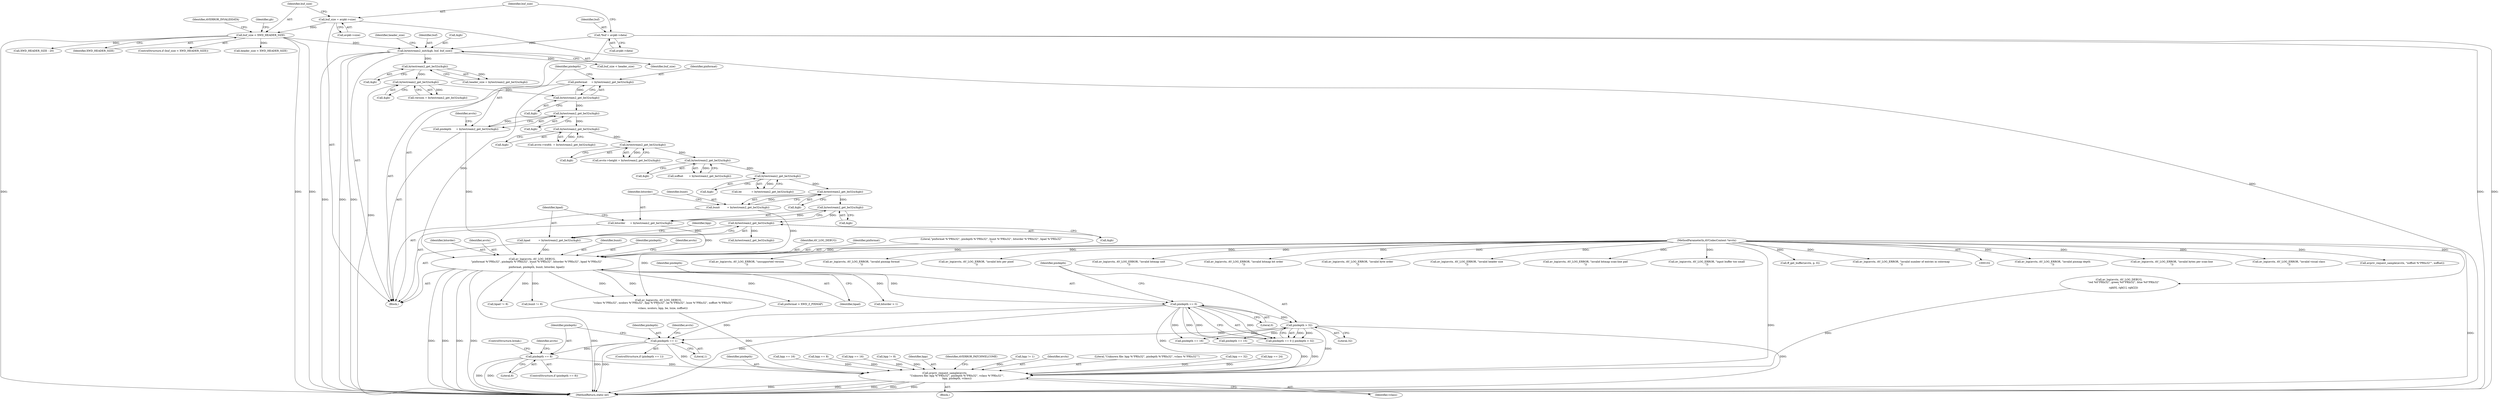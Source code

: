 digraph "1_FFmpeg_441026fcb13ac23aa10edc312bdacb6445a0ad06@del" {
"1000534" [label="(Call,pixdepth == 1)"];
"1000337" [label="(Call,pixdepth == 0)"];
"1000292" [label="(Call,av_log(avctx, AV_LOG_DEBUG,\n           \"pixformat %\"PRIu32\", pixdepth %\"PRIu32\", bunit %\"PRIu32\", bitorder %\"PRIu32\", bpad %\"PRIu32\"\n\",\n           pixformat, pixdepth, bunit, bitorder, bpad))"];
"1000103" [label="(MethodParameterIn,AVCodecContext *avctx)"];
"1000190" [label="(Call,pixformat     = bytestream2_get_be32u(&gb))"];
"1000192" [label="(Call,bytestream2_get_be32u(&gb))"];
"1000161" [label="(Call,bytestream2_get_be32u(&gb))"];
"1000156" [label="(Call,bytestream2_get_be32u(&gb))"];
"1000149" [label="(Call,bytestream2_init(&gb, buf, buf_size))"];
"1000113" [label="(Call,*buf = avpkt->data)"];
"1000144" [label="(Call,buf_size < XWD_HEADER_SIZE)"];
"1000121" [label="(Call,buf_size = avpkt->size)"];
"1000195" [label="(Call,pixdepth      = bytestream2_get_be32u(&gb))"];
"1000197" [label="(Call,bytestream2_get_be32u(&gb))"];
"1000224" [label="(Call,bunit         = bytestream2_get_be32u(&gb))"];
"1000226" [label="(Call,bytestream2_get_be32u(&gb))"];
"1000221" [label="(Call,bytestream2_get_be32u(&gb))"];
"1000216" [label="(Call,bytestream2_get_be32u(&gb))"];
"1000211" [label="(Call,bytestream2_get_be32u(&gb))"];
"1000204" [label="(Call,bytestream2_get_be32u(&gb))"];
"1000229" [label="(Call,bitorder      = bytestream2_get_be32u(&gb))"];
"1000231" [label="(Call,bytestream2_get_be32u(&gb))"];
"1000234" [label="(Call,bpad          = bytestream2_get_be32u(&gb))"];
"1000236" [label="(Call,bytestream2_get_be32u(&gb))"];
"1000340" [label="(Call,pixdepth > 32)"];
"1000545" [label="(Call,pixdepth == 8)"];
"1000847" [label="(Call,avpriv_request_sample(avctx,\n                              \"Unknown file: bpp %\"PRIu32\", pixdepth %\"PRIu32\", vclass %\"PRIu32\"\",\n                              bpp, pixdepth, vclass))"];
"1000232" [label="(Call,&gb)"];
"1000292" [label="(Call,av_log(avctx, AV_LOG_DEBUG,\n           \"pixformat %\"PRIu32\", pixdepth %\"PRIu32\", bunit %\"PRIu32\", bitorder %\"PRIu32\", bpad %\"PRIu32\"\n\",\n           pixformat, pixdepth, bunit, bitorder, bpad))"];
"1000177" [label="(Call,buf_size < header_size)"];
"1000240" [label="(Identifier,bpp)"];
"1000551" [label="(Identifier,avctx)"];
"1000851" [label="(Identifier,pixdepth)"];
"1000123" [label="(Call,avpkt->size)"];
"1000540" [label="(Identifier,avctx)"];
"1000344" [label="(Call,av_log(avctx, AV_LOG_ERROR, \"invalid pixmap depth\n\"))"];
"1000219" [label="(Call,be            = bytestream2_get_be32u(&gb))"];
"1000197" [label="(Call,bytestream2_get_be32u(&gb))"];
"1000477" [label="(Call,av_log(avctx, AV_LOG_ERROR, \"invalid bytes per scan-line\n\"))"];
"1000296" [label="(Identifier,pixformat)"];
"1000107" [label="(Block,)"];
"1000847" [label="(Call,avpriv_request_sample(avctx,\n                              \"Unknown file: bpp %\"PRIu32\", pixdepth %\"PRIu32\", vclass %\"PRIu32\"\",\n                              bpp, pixdepth, vclass))"];
"1000336" [label="(Call,pixdepth == 0 || pixdepth > 32)"];
"1000162" [label="(Call,&gb)"];
"1000198" [label="(Call,&gb)"];
"1000340" [label="(Call,pixdepth > 32)"];
"1000190" [label="(Call,pixformat     = bytestream2_get_be32u(&gb))"];
"1000535" [label="(Identifier,pixdepth)"];
"1000224" [label="(Call,bunit         = bytestream2_get_be32u(&gb))"];
"1000585" [label="(Call,bpp == 16)"];
"1000216" [label="(Call,bytestream2_get_be32u(&gb))"];
"1000236" [label="(Call,bytestream2_get_be32u(&gb))"];
"1000534" [label="(Call,pixdepth == 1)"];
"1000834" [label="(Call,av_log(avctx, AV_LOG_ERROR, \"invalid visual class\n\"))"];
"1000143" [label="(ControlStructure,if (buf_size < XWD_HEADER_SIZE))"];
"1000295" [label="(Literal,\"pixformat %\"PRIu32\", pixdepth %\"PRIu32\", bunit %\"PRIu32\", bitorder %\"PRIu32\", bpad %\"PRIu32\"\n\")"];
"1000103" [label="(MethodParameterIn,AVCodecContext *avctx)"];
"1000588" [label="(Call,pixdepth == 15)"];
"1000558" [label="(Call,bpp == 8)"];
"1000226" [label="(Call,bytestream2_get_be32u(&gb))"];
"1000113" [label="(Call,*buf = avpkt->data)"];
"1000229" [label="(Call,bitorder      = bytestream2_get_be32u(&gb))"];
"1000651" [label="(Call,pixdepth == 16)"];
"1000545" [label="(Call,pixdepth == 8)"];
"1000157" [label="(Call,&gb)"];
"1000230" [label="(Identifier,bitorder)"];
"1000353" [label="(Call,avpriv_request_sample(avctx, \"xoffset %\"PRIu32\"\", xoffset))"];
"1000301" [label="(Call,av_log(avctx, AV_LOG_DEBUG,\n           \"vclass %\"PRIu32\", ncolors %\"PRIu32\", bpp %\"PRIu32\", be %\"PRIu32\", lsize %\"PRIu32\", xoffset %\"PRIu32\"\n\",\n           vclass, ncolors, bpp, be, lsize, xoffset))"];
"1000169" [label="(Call,av_log(avctx, AV_LOG_ERROR, \"unsupported version\n\"))"];
"1000329" [label="(Call,av_log(avctx, AV_LOG_ERROR, \"invalid pixmap format\n\"))"];
"1000148" [label="(Identifier,AVERROR_INVALIDDATA)"];
"1000428" [label="(Call,av_log(avctx, AV_LOG_ERROR, \"invalid bits per pixel\n\"))"];
"1000200" [label="(Call,avctx->width  = bytestream2_get_be32u(&gb))"];
"1000204" [label="(Call,bytestream2_get_be32u(&gb))"];
"1000122" [label="(Identifier,buf_size)"];
"1000394" [label="(Call,av_log(avctx, AV_LOG_ERROR, \"invalid bitmap unit\n\"))"];
"1000402" [label="(Call,bpad != 8)"];
"1000151" [label="(Identifier,gb)"];
"1000237" [label="(Call,&gb)"];
"1000156" [label="(Call,bytestream2_get_be32u(&gb))"];
"1000375" [label="(Call,av_log(avctx, AV_LOG_ERROR, \"invalid bitmap bit order\n\"))"];
"1000383" [label="(Call,bunit != 8)"];
"1000149" [label="(Call,bytestream2_init(&gb, buf, buf_size))"];
"1000195" [label="(Call,pixdepth      = bytestream2_get_be32u(&gb))"];
"1000364" [label="(Call,av_log(avctx, AV_LOG_ERROR, \"invalid byte order\n\"))"];
"1000554" [label="(ControlStructure,break;)"];
"1000214" [label="(Call,xoffset       = bytestream2_get_be32u(&gb))"];
"1000341" [label="(Identifier,pixdepth)"];
"1000180" [label="(Call,header_size < XWD_HEADER_SIZE)"];
"1000145" [label="(Identifier,buf_size)"];
"1000211" [label="(Call,bytestream2_get_be32u(&gb))"];
"1000221" [label="(Call,bytestream2_get_be32u(&gb))"];
"1000150" [label="(Call,&gb)"];
"1000339" [label="(Literal,0)"];
"1000144" [label="(Call,buf_size < XWD_HEADER_SIZE)"];
"1000325" [label="(Call,pixformat > XWD_Z_PIXMAP)"];
"1000227" [label="(Call,&gb)"];
"1000192" [label="(Call,bytestream2_get_be32u(&gb))"];
"1000648" [label="(Call,bpp == 16)"];
"1000121" [label="(Call,buf_size = avpkt->size)"];
"1000234" [label="(Call,bpad          = bytestream2_get_be32u(&gb))"];
"1000300" [label="(Identifier,bpad)"];
"1000184" [label="(Call,av_log(avctx, AV_LOG_ERROR, \"invalid header size\n\"))"];
"1000546" [label="(Identifier,pixdepth)"];
"1000413" [label="(Call,av_log(avctx, AV_LOG_ERROR, \"invalid bitmap scan-line pad\n\"))"];
"1000217" [label="(Call,&gb)"];
"1000299" [label="(Identifier,bitorder)"];
"1000207" [label="(Call,avctx->height = bytestream2_get_be32u(&gb))"];
"1000846" [label="(Block,)"];
"1000115" [label="(Call,avpkt->data)"];
"1000544" [label="(ControlStructure,if (pixdepth == 8))"];
"1000212" [label="(Call,&gb)"];
"1000222" [label="(Call,&gb)"];
"1000337" [label="(Call,pixdepth == 0)"];
"1000153" [label="(Identifier,buf_size)"];
"1000500" [label="(Call,av_log(avctx, AV_LOG_ERROR, \"input buffer too small\n\"))"];
"1000533" [label="(ControlStructure,if (pixdepth == 1))"];
"1000155" [label="(Identifier,header_size)"];
"1000528" [label="(Call,bpp != 8)"];
"1000154" [label="(Call,header_size = bytestream2_get_be32u(&gb))"];
"1000850" [label="(Identifier,bpp)"];
"1000854" [label="(Identifier,AVERROR_PATCHWELCOME)"];
"1000525" [label="(Call,bpp != 1)"];
"1000311" [label="(Call,av_log(avctx, AV_LOG_DEBUG,\n           \"red %0\"PRIx32\", green %0\"PRIx32\", blue %0\"PRIx32\"\n\",\n           rgb[0], rgb[1], rgb[2]))"];
"1000342" [label="(Literal,32)"];
"1000235" [label="(Identifier,bpad)"];
"1000293" [label="(Identifier,avctx)"];
"1000536" [label="(Literal,1)"];
"1000848" [label="(Identifier,avctx)"];
"1000193" [label="(Call,&gb)"];
"1000859" [label="(Call,ff_get_buffer(avctx, p, 0))"];
"1000547" [label="(Literal,8)"];
"1000191" [label="(Identifier,pixformat)"];
"1000338" [label="(Identifier,pixdepth)"];
"1000161" [label="(Call,bytestream2_get_be32u(&gb))"];
"1000196" [label="(Identifier,pixdepth)"];
"1000289" [label="(Call,XWD_HEADER_SIZE - 20)"];
"1000298" [label="(Identifier,bunit)"];
"1000152" [label="(Identifier,buf)"];
"1000202" [label="(Identifier,avctx)"];
"1000231" [label="(Call,bytestream2_get_be32u(&gb))"];
"1000205" [label="(Call,&gb)"];
"1000114" [label="(Identifier,buf)"];
"1000159" [label="(Call,version = bytestream2_get_be32u(&gb))"];
"1000146" [label="(Identifier,XWD_HEADER_SIZE)"];
"1000297" [label="(Identifier,pixdepth)"];
"1000302" [label="(Identifier,avctx)"];
"1000225" [label="(Identifier,bunit)"];
"1000371" [label="(Call,bitorder > 1)"];
"1000993" [label="(MethodReturn,static int)"];
"1000241" [label="(Call,bytestream2_get_be32u(&gb))"];
"1000849" [label="(Literal,\"Unknown file: bpp %\"PRIu32\", pixdepth %\"PRIu32\", vclass %\"PRIu32\"\")"];
"1000769" [label="(Call,bpp == 32)"];
"1000710" [label="(Call,bpp == 24)"];
"1000294" [label="(Identifier,AV_LOG_DEBUG)"];
"1000439" [label="(Call,av_log(avctx, AV_LOG_ERROR, \"invalid number of entries in colormap\n\"))"];
"1000852" [label="(Identifier,vclass)"];
"1000534" -> "1000533"  [label="AST: "];
"1000534" -> "1000536"  [label="CFG: "];
"1000535" -> "1000534"  [label="AST: "];
"1000536" -> "1000534"  [label="AST: "];
"1000540" -> "1000534"  [label="CFG: "];
"1000546" -> "1000534"  [label="CFG: "];
"1000534" -> "1000993"  [label="DDG: "];
"1000534" -> "1000993"  [label="DDG: "];
"1000337" -> "1000534"  [label="DDG: "];
"1000340" -> "1000534"  [label="DDG: "];
"1000534" -> "1000545"  [label="DDG: "];
"1000534" -> "1000847"  [label="DDG: "];
"1000337" -> "1000336"  [label="AST: "];
"1000337" -> "1000339"  [label="CFG: "];
"1000338" -> "1000337"  [label="AST: "];
"1000339" -> "1000337"  [label="AST: "];
"1000341" -> "1000337"  [label="CFG: "];
"1000336" -> "1000337"  [label="CFG: "];
"1000337" -> "1000993"  [label="DDG: "];
"1000337" -> "1000336"  [label="DDG: "];
"1000337" -> "1000336"  [label="DDG: "];
"1000292" -> "1000337"  [label="DDG: "];
"1000337" -> "1000340"  [label="DDG: "];
"1000337" -> "1000588"  [label="DDG: "];
"1000337" -> "1000651"  [label="DDG: "];
"1000337" -> "1000847"  [label="DDG: "];
"1000292" -> "1000107"  [label="AST: "];
"1000292" -> "1000300"  [label="CFG: "];
"1000293" -> "1000292"  [label="AST: "];
"1000294" -> "1000292"  [label="AST: "];
"1000295" -> "1000292"  [label="AST: "];
"1000296" -> "1000292"  [label="AST: "];
"1000297" -> "1000292"  [label="AST: "];
"1000298" -> "1000292"  [label="AST: "];
"1000299" -> "1000292"  [label="AST: "];
"1000300" -> "1000292"  [label="AST: "];
"1000302" -> "1000292"  [label="CFG: "];
"1000292" -> "1000993"  [label="DDG: "];
"1000292" -> "1000993"  [label="DDG: "];
"1000292" -> "1000993"  [label="DDG: "];
"1000292" -> "1000993"  [label="DDG: "];
"1000292" -> "1000993"  [label="DDG: "];
"1000103" -> "1000292"  [label="DDG: "];
"1000190" -> "1000292"  [label="DDG: "];
"1000195" -> "1000292"  [label="DDG: "];
"1000224" -> "1000292"  [label="DDG: "];
"1000229" -> "1000292"  [label="DDG: "];
"1000234" -> "1000292"  [label="DDG: "];
"1000292" -> "1000301"  [label="DDG: "];
"1000292" -> "1000301"  [label="DDG: "];
"1000292" -> "1000325"  [label="DDG: "];
"1000292" -> "1000371"  [label="DDG: "];
"1000292" -> "1000383"  [label="DDG: "];
"1000292" -> "1000402"  [label="DDG: "];
"1000103" -> "1000102"  [label="AST: "];
"1000103" -> "1000993"  [label="DDG: "];
"1000103" -> "1000169"  [label="DDG: "];
"1000103" -> "1000184"  [label="DDG: "];
"1000103" -> "1000301"  [label="DDG: "];
"1000103" -> "1000311"  [label="DDG: "];
"1000103" -> "1000329"  [label="DDG: "];
"1000103" -> "1000344"  [label="DDG: "];
"1000103" -> "1000353"  [label="DDG: "];
"1000103" -> "1000364"  [label="DDG: "];
"1000103" -> "1000375"  [label="DDG: "];
"1000103" -> "1000394"  [label="DDG: "];
"1000103" -> "1000413"  [label="DDG: "];
"1000103" -> "1000428"  [label="DDG: "];
"1000103" -> "1000439"  [label="DDG: "];
"1000103" -> "1000477"  [label="DDG: "];
"1000103" -> "1000500"  [label="DDG: "];
"1000103" -> "1000834"  [label="DDG: "];
"1000103" -> "1000847"  [label="DDG: "];
"1000103" -> "1000859"  [label="DDG: "];
"1000190" -> "1000107"  [label="AST: "];
"1000190" -> "1000192"  [label="CFG: "];
"1000191" -> "1000190"  [label="AST: "];
"1000192" -> "1000190"  [label="AST: "];
"1000196" -> "1000190"  [label="CFG: "];
"1000192" -> "1000190"  [label="DDG: "];
"1000192" -> "1000193"  [label="CFG: "];
"1000193" -> "1000192"  [label="AST: "];
"1000161" -> "1000192"  [label="DDG: "];
"1000192" -> "1000197"  [label="DDG: "];
"1000161" -> "1000159"  [label="AST: "];
"1000161" -> "1000162"  [label="CFG: "];
"1000162" -> "1000161"  [label="AST: "];
"1000159" -> "1000161"  [label="CFG: "];
"1000161" -> "1000993"  [label="DDG: "];
"1000161" -> "1000159"  [label="DDG: "];
"1000156" -> "1000161"  [label="DDG: "];
"1000156" -> "1000154"  [label="AST: "];
"1000156" -> "1000157"  [label="CFG: "];
"1000157" -> "1000156"  [label="AST: "];
"1000154" -> "1000156"  [label="CFG: "];
"1000156" -> "1000154"  [label="DDG: "];
"1000149" -> "1000156"  [label="DDG: "];
"1000149" -> "1000107"  [label="AST: "];
"1000149" -> "1000153"  [label="CFG: "];
"1000150" -> "1000149"  [label="AST: "];
"1000152" -> "1000149"  [label="AST: "];
"1000153" -> "1000149"  [label="AST: "];
"1000155" -> "1000149"  [label="CFG: "];
"1000149" -> "1000993"  [label="DDG: "];
"1000149" -> "1000993"  [label="DDG: "];
"1000149" -> "1000993"  [label="DDG: "];
"1000113" -> "1000149"  [label="DDG: "];
"1000144" -> "1000149"  [label="DDG: "];
"1000149" -> "1000177"  [label="DDG: "];
"1000113" -> "1000107"  [label="AST: "];
"1000113" -> "1000115"  [label="CFG: "];
"1000114" -> "1000113"  [label="AST: "];
"1000115" -> "1000113"  [label="AST: "];
"1000122" -> "1000113"  [label="CFG: "];
"1000113" -> "1000993"  [label="DDG: "];
"1000113" -> "1000993"  [label="DDG: "];
"1000144" -> "1000143"  [label="AST: "];
"1000144" -> "1000146"  [label="CFG: "];
"1000145" -> "1000144"  [label="AST: "];
"1000146" -> "1000144"  [label="AST: "];
"1000148" -> "1000144"  [label="CFG: "];
"1000151" -> "1000144"  [label="CFG: "];
"1000144" -> "1000993"  [label="DDG: "];
"1000144" -> "1000993"  [label="DDG: "];
"1000144" -> "1000993"  [label="DDG: "];
"1000121" -> "1000144"  [label="DDG: "];
"1000144" -> "1000180"  [label="DDG: "];
"1000144" -> "1000289"  [label="DDG: "];
"1000121" -> "1000107"  [label="AST: "];
"1000121" -> "1000123"  [label="CFG: "];
"1000122" -> "1000121"  [label="AST: "];
"1000123" -> "1000121"  [label="AST: "];
"1000145" -> "1000121"  [label="CFG: "];
"1000121" -> "1000993"  [label="DDG: "];
"1000195" -> "1000107"  [label="AST: "];
"1000195" -> "1000197"  [label="CFG: "];
"1000196" -> "1000195"  [label="AST: "];
"1000197" -> "1000195"  [label="AST: "];
"1000202" -> "1000195"  [label="CFG: "];
"1000197" -> "1000195"  [label="DDG: "];
"1000197" -> "1000198"  [label="CFG: "];
"1000198" -> "1000197"  [label="AST: "];
"1000197" -> "1000204"  [label="DDG: "];
"1000224" -> "1000107"  [label="AST: "];
"1000224" -> "1000226"  [label="CFG: "];
"1000225" -> "1000224"  [label="AST: "];
"1000226" -> "1000224"  [label="AST: "];
"1000230" -> "1000224"  [label="CFG: "];
"1000226" -> "1000224"  [label="DDG: "];
"1000226" -> "1000227"  [label="CFG: "];
"1000227" -> "1000226"  [label="AST: "];
"1000221" -> "1000226"  [label="DDG: "];
"1000226" -> "1000231"  [label="DDG: "];
"1000221" -> "1000219"  [label="AST: "];
"1000221" -> "1000222"  [label="CFG: "];
"1000222" -> "1000221"  [label="AST: "];
"1000219" -> "1000221"  [label="CFG: "];
"1000221" -> "1000219"  [label="DDG: "];
"1000216" -> "1000221"  [label="DDG: "];
"1000216" -> "1000214"  [label="AST: "];
"1000216" -> "1000217"  [label="CFG: "];
"1000217" -> "1000216"  [label="AST: "];
"1000214" -> "1000216"  [label="CFG: "];
"1000216" -> "1000214"  [label="DDG: "];
"1000211" -> "1000216"  [label="DDG: "];
"1000211" -> "1000207"  [label="AST: "];
"1000211" -> "1000212"  [label="CFG: "];
"1000212" -> "1000211"  [label="AST: "];
"1000207" -> "1000211"  [label="CFG: "];
"1000211" -> "1000207"  [label="DDG: "];
"1000204" -> "1000211"  [label="DDG: "];
"1000204" -> "1000200"  [label="AST: "];
"1000204" -> "1000205"  [label="CFG: "];
"1000205" -> "1000204"  [label="AST: "];
"1000200" -> "1000204"  [label="CFG: "];
"1000204" -> "1000200"  [label="DDG: "];
"1000229" -> "1000107"  [label="AST: "];
"1000229" -> "1000231"  [label="CFG: "];
"1000230" -> "1000229"  [label="AST: "];
"1000231" -> "1000229"  [label="AST: "];
"1000235" -> "1000229"  [label="CFG: "];
"1000231" -> "1000229"  [label="DDG: "];
"1000231" -> "1000232"  [label="CFG: "];
"1000232" -> "1000231"  [label="AST: "];
"1000231" -> "1000236"  [label="DDG: "];
"1000234" -> "1000107"  [label="AST: "];
"1000234" -> "1000236"  [label="CFG: "];
"1000235" -> "1000234"  [label="AST: "];
"1000236" -> "1000234"  [label="AST: "];
"1000240" -> "1000234"  [label="CFG: "];
"1000236" -> "1000234"  [label="DDG: "];
"1000236" -> "1000237"  [label="CFG: "];
"1000237" -> "1000236"  [label="AST: "];
"1000236" -> "1000241"  [label="DDG: "];
"1000340" -> "1000336"  [label="AST: "];
"1000340" -> "1000342"  [label="CFG: "];
"1000341" -> "1000340"  [label="AST: "];
"1000342" -> "1000340"  [label="AST: "];
"1000336" -> "1000340"  [label="CFG: "];
"1000340" -> "1000993"  [label="DDG: "];
"1000340" -> "1000336"  [label="DDG: "];
"1000340" -> "1000336"  [label="DDG: "];
"1000340" -> "1000588"  [label="DDG: "];
"1000340" -> "1000651"  [label="DDG: "];
"1000340" -> "1000847"  [label="DDG: "];
"1000545" -> "1000544"  [label="AST: "];
"1000545" -> "1000547"  [label="CFG: "];
"1000546" -> "1000545"  [label="AST: "];
"1000547" -> "1000545"  [label="AST: "];
"1000551" -> "1000545"  [label="CFG: "];
"1000554" -> "1000545"  [label="CFG: "];
"1000545" -> "1000993"  [label="DDG: "];
"1000545" -> "1000993"  [label="DDG: "];
"1000545" -> "1000847"  [label="DDG: "];
"1000847" -> "1000846"  [label="AST: "];
"1000847" -> "1000852"  [label="CFG: "];
"1000848" -> "1000847"  [label="AST: "];
"1000849" -> "1000847"  [label="AST: "];
"1000850" -> "1000847"  [label="AST: "];
"1000851" -> "1000847"  [label="AST: "];
"1000852" -> "1000847"  [label="AST: "];
"1000854" -> "1000847"  [label="CFG: "];
"1000847" -> "1000993"  [label="DDG: "];
"1000847" -> "1000993"  [label="DDG: "];
"1000847" -> "1000993"  [label="DDG: "];
"1000847" -> "1000993"  [label="DDG: "];
"1000847" -> "1000993"  [label="DDG: "];
"1000311" -> "1000847"  [label="DDG: "];
"1000710" -> "1000847"  [label="DDG: "];
"1000585" -> "1000847"  [label="DDG: "];
"1000769" -> "1000847"  [label="DDG: "];
"1000558" -> "1000847"  [label="DDG: "];
"1000525" -> "1000847"  [label="DDG: "];
"1000528" -> "1000847"  [label="DDG: "];
"1000648" -> "1000847"  [label="DDG: "];
"1000588" -> "1000847"  [label="DDG: "];
"1000651" -> "1000847"  [label="DDG: "];
"1000301" -> "1000847"  [label="DDG: "];
}
